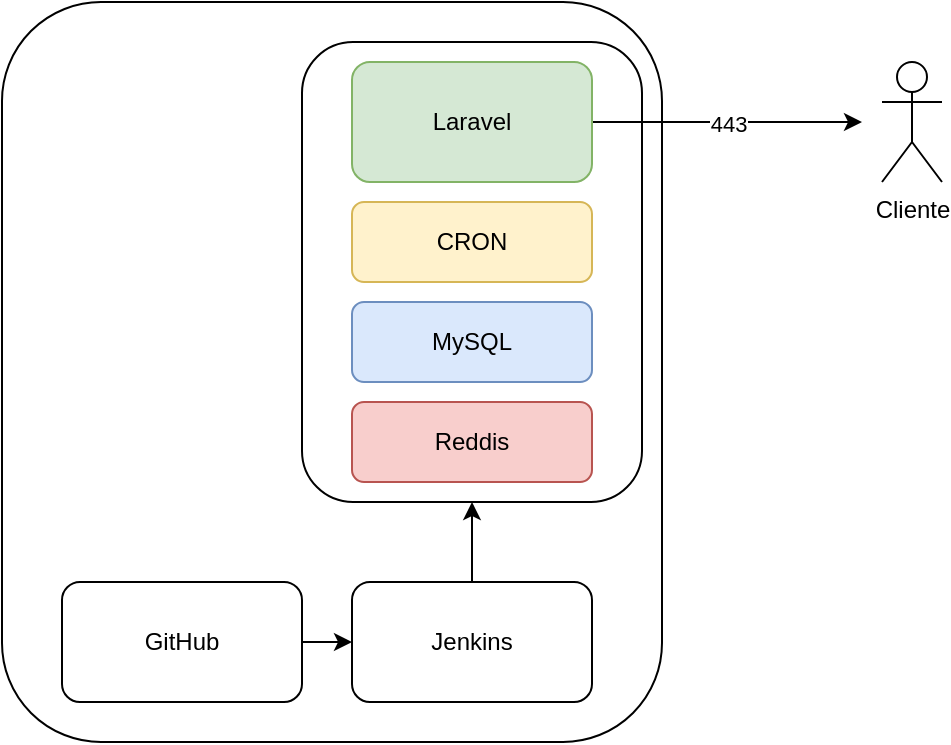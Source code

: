 <mxfile version="21.3.2" type="device">
  <diagram name="Página-1" id="fCuh3eIZkhNP9-QvOTHv">
    <mxGraphModel dx="1050" dy="549" grid="1" gridSize="10" guides="1" tooltips="1" connect="1" arrows="1" fold="1" page="1" pageScale="1" pageWidth="827" pageHeight="1169" math="0" shadow="0">
      <root>
        <mxCell id="0" />
        <mxCell id="1" parent="0" />
        <mxCell id="3r3wucRNaQHs6SfO-3Jq-13" value="" style="rounded=1;whiteSpace=wrap;html=1;" vertex="1" parent="1">
          <mxGeometry x="40" y="150" width="330" height="370" as="geometry" />
        </mxCell>
        <mxCell id="3r3wucRNaQHs6SfO-3Jq-1" value="" style="rounded=1;whiteSpace=wrap;html=1;" vertex="1" parent="1">
          <mxGeometry x="190" y="170" width="170" height="230" as="geometry" />
        </mxCell>
        <mxCell id="3r3wucRNaQHs6SfO-3Jq-2" value="Reddis" style="rounded=1;whiteSpace=wrap;html=1;fillColor=#f8cecc;strokeColor=#b85450;" vertex="1" parent="1">
          <mxGeometry x="215" y="350" width="120" height="40" as="geometry" />
        </mxCell>
        <mxCell id="3r3wucRNaQHs6SfO-3Jq-4" style="edgeStyle=orthogonalEdgeStyle;rounded=0;orthogonalLoop=1;jettySize=auto;html=1;entryX=0.5;entryY=1;entryDx=0;entryDy=0;" edge="1" parent="1" source="3r3wucRNaQHs6SfO-3Jq-3" target="3r3wucRNaQHs6SfO-3Jq-1">
          <mxGeometry relative="1" as="geometry" />
        </mxCell>
        <mxCell id="3r3wucRNaQHs6SfO-3Jq-3" value="Jenkins" style="rounded=1;whiteSpace=wrap;html=1;" vertex="1" parent="1">
          <mxGeometry x="215" y="440" width="120" height="60" as="geometry" />
        </mxCell>
        <mxCell id="3r3wucRNaQHs6SfO-3Jq-5" value="MySQL" style="rounded=1;whiteSpace=wrap;html=1;fillColor=#dae8fc;strokeColor=#6c8ebf;" vertex="1" parent="1">
          <mxGeometry x="215" y="300" width="120" height="40" as="geometry" />
        </mxCell>
        <mxCell id="3r3wucRNaQHs6SfO-3Jq-6" value="CRON" style="rounded=1;whiteSpace=wrap;html=1;fillColor=#fff2cc;strokeColor=#d6b656;" vertex="1" parent="1">
          <mxGeometry x="215" y="250" width="120" height="40" as="geometry" />
        </mxCell>
        <mxCell id="3r3wucRNaQHs6SfO-3Jq-9" value="443" style="edgeStyle=orthogonalEdgeStyle;rounded=0;orthogonalLoop=1;jettySize=auto;html=1;" edge="1" parent="1" source="3r3wucRNaQHs6SfO-3Jq-7">
          <mxGeometry relative="1" as="geometry">
            <mxPoint x="470" y="210" as="targetPoint" />
          </mxGeometry>
        </mxCell>
        <mxCell id="3r3wucRNaQHs6SfO-3Jq-7" value="Laravel" style="rounded=1;whiteSpace=wrap;html=1;fillColor=#d5e8d4;strokeColor=#82b366;" vertex="1" parent="1">
          <mxGeometry x="215" y="180" width="120" height="60" as="geometry" />
        </mxCell>
        <mxCell id="3r3wucRNaQHs6SfO-3Jq-14" style="edgeStyle=orthogonalEdgeStyle;rounded=0;orthogonalLoop=1;jettySize=auto;html=1;entryX=0;entryY=0.5;entryDx=0;entryDy=0;" edge="1" parent="1" source="3r3wucRNaQHs6SfO-3Jq-11" target="3r3wucRNaQHs6SfO-3Jq-3">
          <mxGeometry relative="1" as="geometry" />
        </mxCell>
        <mxCell id="3r3wucRNaQHs6SfO-3Jq-11" value="GitHub" style="rounded=1;whiteSpace=wrap;html=1;" vertex="1" parent="1">
          <mxGeometry x="70" y="440" width="120" height="60" as="geometry" />
        </mxCell>
        <mxCell id="3r3wucRNaQHs6SfO-3Jq-18" value="Cliente" style="shape=umlActor;verticalLabelPosition=bottom;verticalAlign=top;html=1;outlineConnect=0;" vertex="1" parent="1">
          <mxGeometry x="480" y="180" width="30" height="60" as="geometry" />
        </mxCell>
      </root>
    </mxGraphModel>
  </diagram>
</mxfile>
